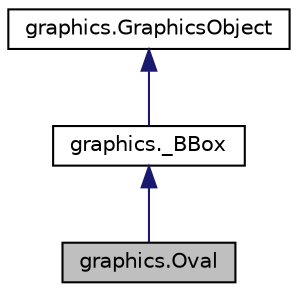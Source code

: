 digraph "graphics.Oval"
{
  edge [fontname="Helvetica",fontsize="10",labelfontname="Helvetica",labelfontsize="10"];
  node [fontname="Helvetica",fontsize="10",shape=record];
  Node1 [label="graphics.Oval",height=0.2,width=0.4,color="black", fillcolor="grey75", style="filled", fontcolor="black"];
  Node2 -> Node1 [dir="back",color="midnightblue",fontsize="10",style="solid",fontname="Helvetica"];
  Node2 [label="graphics._BBox",height=0.2,width=0.4,color="black", fillcolor="white", style="filled",URL="$classgraphics_1_1__BBox.html"];
  Node3 -> Node2 [dir="back",color="midnightblue",fontsize="10",style="solid",fontname="Helvetica"];
  Node3 [label="graphics.GraphicsObject",height=0.2,width=0.4,color="black", fillcolor="white", style="filled",URL="$classgraphics_1_1GraphicsObject.html"];
}
